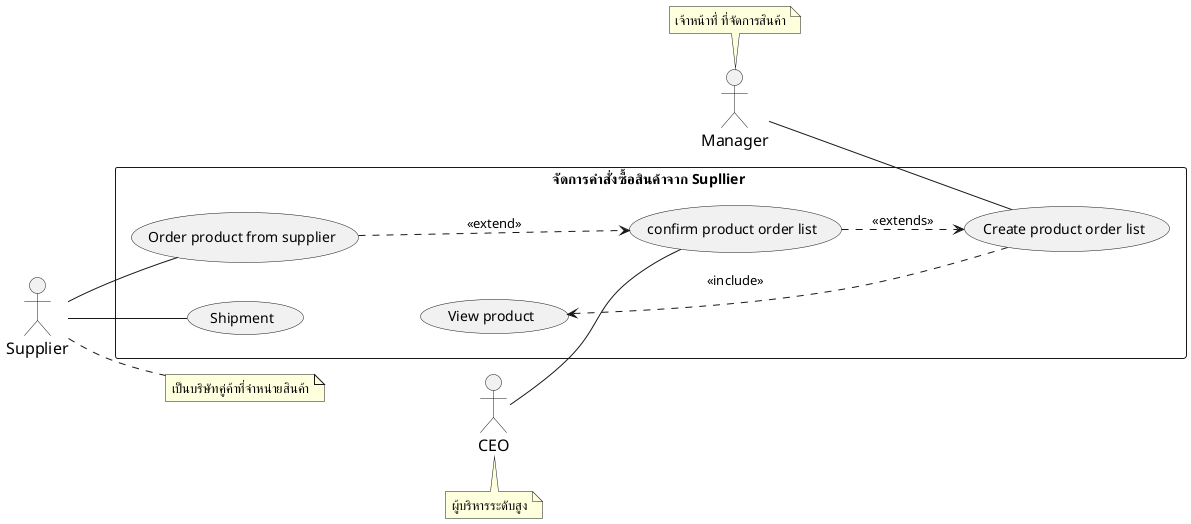 @startuml
'https://plantuml.com/usecase-diagram
left to right direction

skinparam sequence {
    ParticipantFontName Thai
    ParticipantFontSize 16
    ActorFontSize 16
    ActorFontName Thai
}
'skinparam linetype polyline
' skinparam linetype ortho

skinparam Participant{
    FontColor #efefef
    BorderColor #c0c0c0
}
skinparam Sequence{
    ParticipantBorderThickness .5
    LifeLineBorderColor #8a8a8a
}

' =================== Manager ===================
' role - เจ้าหน้าที่ ที่จัดการสินค้า ให้คงคลังสินค้าอยู่เสมอ
' duty - บริหารจัดการ stock สินค้า ทั้งการจำหน่ายออก และการรับสินค้ารวมถึงการ
' ออกใบสั่งของ การเช็คสินค้าและการทำรายงานต่างๆ
actor Manager as actorManager
note top of actorManager : เจ้าหน้าที่ ที่จัดการสินค้า
' =================== Supplier ===================
' role - เป็นบริษัทคู่ค้าที่จำหน่ายสินค้าหรือวัตถุดิบให้กับบริษัท
' duty - ขายและจัดส่งสินค้าตามใบสั่งของ
actor Supplier as actorSupplier
note right of actorSupplier : เป็นบริษัทคู่ค้าที่จำหน่ายสินค้า

actor CEO as actorCEO
note bottom of actorCEO : ผู้บริหารระดับสูง


' =================== Stock System ===================
rectangle "จัดการคำสั่งซื้อสินค้าจาก Supllier " as manageOrderList {


    ' ================ Ordering ================
    '    การสั่งซื้อสินค้า

    usecase (Order product from supplier) as (usecaseOrderProductFromSupplier)
    usecase (Create product order list) as (usecaseCreateProductOrderList)
    usecase (confirm product order list) as (usecaseConfirmOrderList)

    actorManager -- (usecaseCreateProductOrderList)

    ' ================ Product ================

    usecase (View product) as (usecaseViewProduct)

    ' ================ Shipment ================
    usecase (Shipment) as (usecaseShipment)

    '===========================================================
    ' ===                  Associate Flow                    ===
    '===========================================================

    ' ================ Reporting ================
    '   การทำรายงาน

    (usecaseViewProduct) <... (usecaseCreateProductOrderList) : <<include>>
    (usecaseConfirmOrderList) ..> (usecaseCreateProductOrderList) : <<extends>>
    (usecaseOrderProductFromSupplier) ...> (usecaseConfirmOrderList)  : <<extend>>


    actorSupplier -- (usecaseOrderProductFromSupplier)
    actorSupplier -- (usecaseShipment)
    actorCEO -- (usecaseConfirmOrderList)




}

@enduml